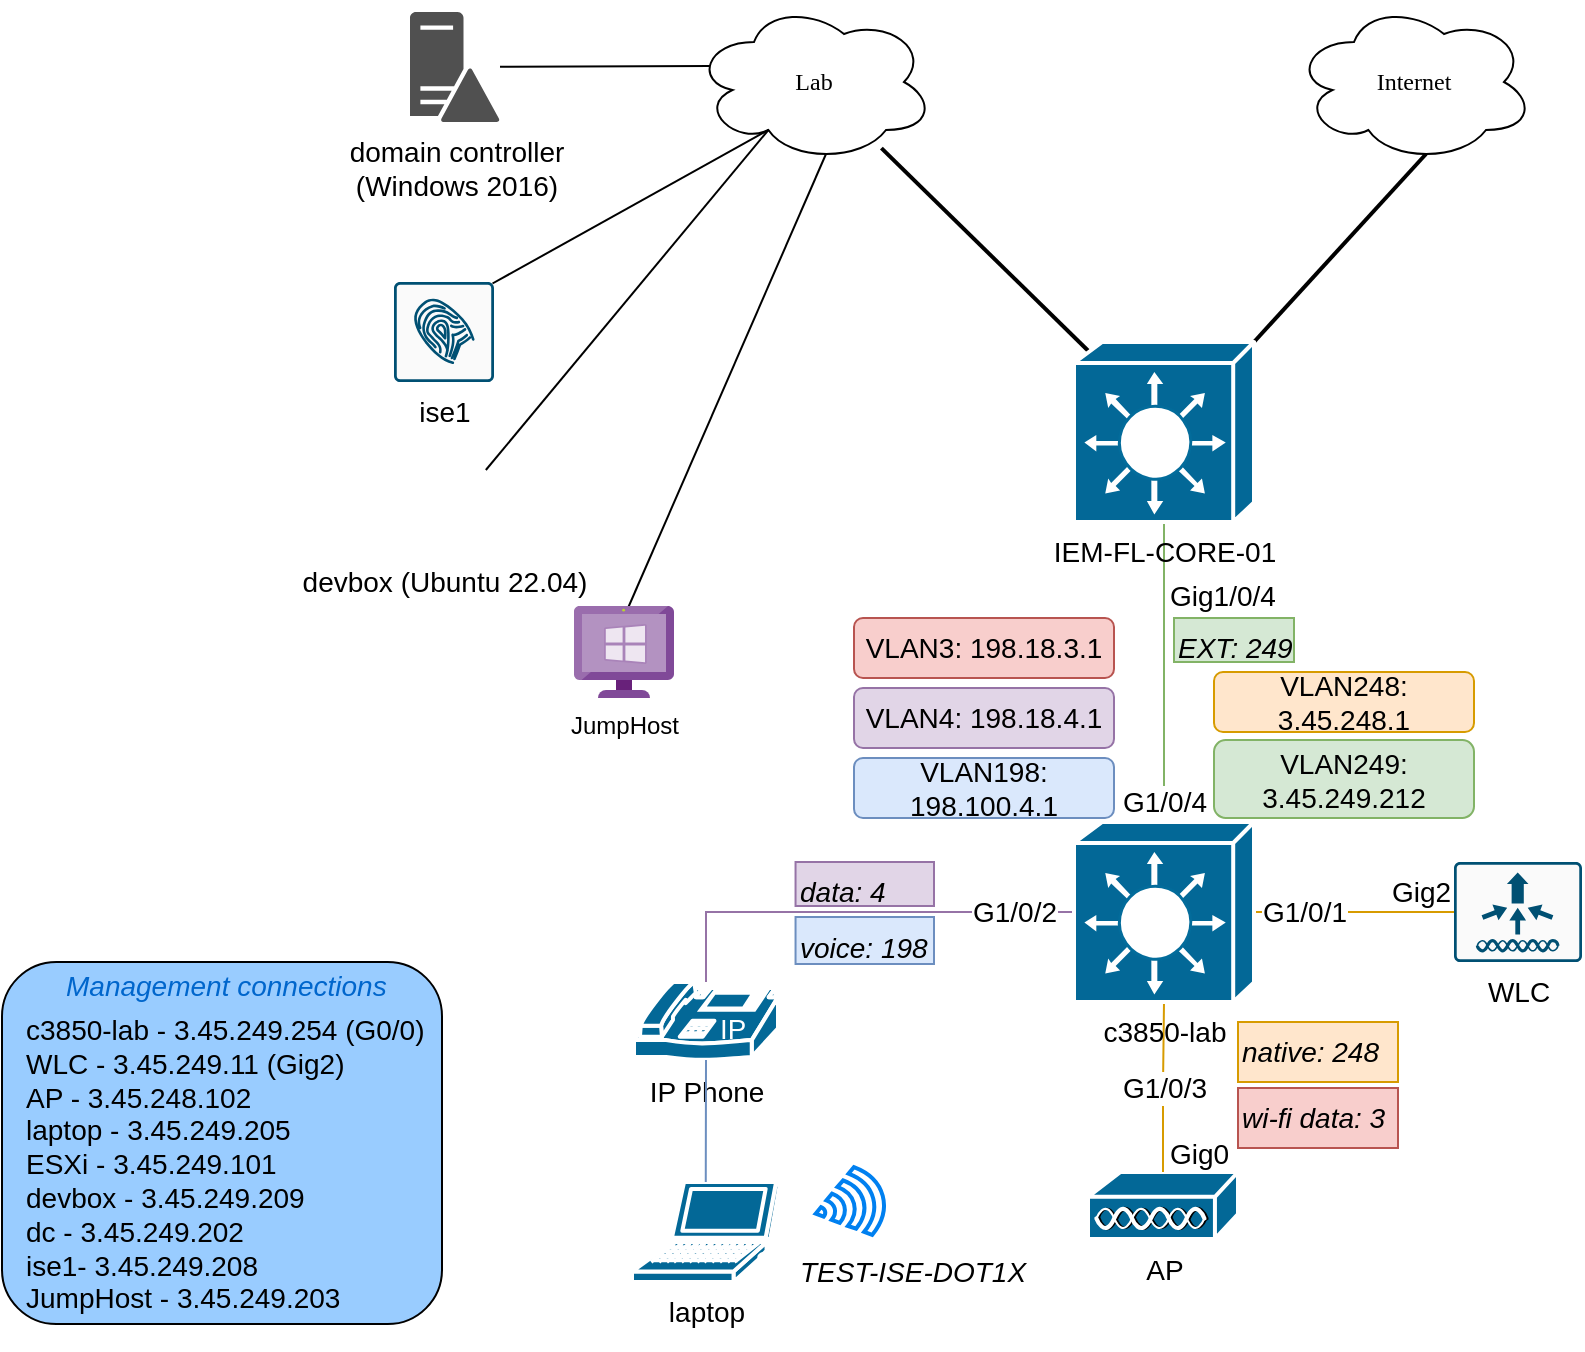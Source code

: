 <mxfile version="20.0.4" type="github">
  <diagram name="Page-1" id="c37626ed-c26b-45fb-9056-f9ebc6bb27b6">
    <mxGraphModel dx="1292" dy="680" grid="1" gridSize="10" guides="1" tooltips="1" connect="1" arrows="1" fold="1" page="1" pageScale="1" pageWidth="1100" pageHeight="850" background="none" math="0" shadow="0">
      <root>
        <mxCell id="0" />
        <mxCell id="1" parent="0" />
        <mxCell id="1c7a67bf8fd3230f-61" style="edgeStyle=none;html=1;labelBackgroundColor=none;startFill=0;endArrow=none;endFill=0;strokeWidth=2;fontFamily=Verdana;fontSize=12;exitX=0.55;exitY=0.95;exitDx=0;exitDy=0;exitPerimeter=0;entryX=1;entryY=0;entryDx=0;entryDy=0;entryPerimeter=0;" parent="1" source="fIpslHjeC98yv0ntgD_M-5" target="fIpslHjeC98yv0ntgD_M-1" edge="1">
          <mxGeometry relative="1" as="geometry">
            <mxPoint x="970.0" y="881.137" as="targetPoint" />
          </mxGeometry>
        </mxCell>
        <mxCell id="1c7a67bf8fd3230f-62" style="edgeStyle=none;html=1;labelBackgroundColor=none;startFill=0;endArrow=none;endFill=0;strokeWidth=2;fontFamily=Verdana;fontSize=12;entryX=0.08;entryY=0.05;entryDx=0;entryDy=0;entryPerimeter=0;" parent="1" source="1c7a67bf8fd3230f-13" target="fIpslHjeC98yv0ntgD_M-1" edge="1">
          <mxGeometry relative="1" as="geometry">
            <mxPoint x="1258" y="890.007" as="targetPoint" />
          </mxGeometry>
        </mxCell>
        <mxCell id="fIpslHjeC98yv0ntgD_M-32" style="rounded=0;orthogonalLoop=1;jettySize=auto;html=1;exitX=0.07;exitY=0.4;exitDx=0;exitDy=0;exitPerimeter=0;fontSize=14;endArrow=none;endFill=0;" parent="1" source="1c7a67bf8fd3230f-13" target="fIpslHjeC98yv0ntgD_M-27" edge="1">
          <mxGeometry relative="1" as="geometry" />
        </mxCell>
        <mxCell id="6axadsAs_ZItvVHvqGPq-3" style="rounded=0;orthogonalLoop=1;jettySize=auto;html=1;exitX=0.55;exitY=0.95;exitDx=0;exitDy=0;exitPerimeter=0;entryX=0.54;entryY=0.022;entryDx=0;entryDy=0;entryPerimeter=0;endArrow=none;endFill=0;" edge="1" parent="1" source="1c7a67bf8fd3230f-13" target="6axadsAs_ZItvVHvqGPq-2">
          <mxGeometry relative="1" as="geometry" />
        </mxCell>
        <mxCell id="1c7a67bf8fd3230f-13" value="Lab" style="ellipse;shape=cloud;whiteSpace=wrap;html=1;rounded=0;shadow=0;comic=0;strokeWidth=1;fontFamily=Verdana;fontSize=12;" parent="1" vertex="1">
          <mxGeometry x="490" y="140" width="120" height="80" as="geometry" />
        </mxCell>
        <mxCell id="fIpslHjeC98yv0ntgD_M-4" value="G1/0/4" style="edgeStyle=orthogonalEdgeStyle;rounded=0;orthogonalLoop=1;jettySize=auto;html=1;exitX=0.5;exitY=1;exitDx=0;exitDy=0;exitPerimeter=0;fontSize=14;endArrow=none;endFill=0;fillColor=#d5e8d4;strokeColor=#82b366;" parent="1" source="fIpslHjeC98yv0ntgD_M-1" target="fIpslHjeC98yv0ntgD_M-2" edge="1">
          <mxGeometry x="0.867" relative="1" as="geometry">
            <mxPoint as="offset" />
          </mxGeometry>
        </mxCell>
        <mxCell id="fIpslHjeC98yv0ntgD_M-1" value="&lt;font style=&quot;font-size: 14px;&quot;&gt;IEM-FL-CORE-01&lt;/font&gt;" style="shape=mxgraph.cisco.switches.layer_3_switch;sketch=0;html=1;pointerEvents=1;dashed=0;fillColor=#036897;strokeColor=#ffffff;strokeWidth=2;verticalLabelPosition=bottom;verticalAlign=top;align=center;outlineConnect=0;" parent="1" vertex="1">
          <mxGeometry x="680" y="310" width="90" height="90" as="geometry" />
        </mxCell>
        <mxCell id="fIpslHjeC98yv0ntgD_M-5" value="Internet" style="ellipse;shape=cloud;whiteSpace=wrap;html=1;rounded=0;shadow=0;comic=0;strokeWidth=1;fontFamily=Verdana;fontSize=12;" parent="1" vertex="1">
          <mxGeometry x="790" y="140" width="120" height="80" as="geometry" />
        </mxCell>
        <mxCell id="fIpslHjeC98yv0ntgD_M-9" value="G1/0/2" style="edgeStyle=orthogonalEdgeStyle;rounded=0;orthogonalLoop=1;jettySize=auto;html=1;exitX=0.5;exitY=0;exitDx=0;exitDy=0;exitPerimeter=0;entryX=0;entryY=0.5;entryDx=0;entryDy=0;entryPerimeter=0;fontSize=14;endArrow=none;endFill=0;startArrow=none;fillColor=#e1d5e7;strokeColor=#9673a6;" parent="1" source="fIpslHjeC98yv0ntgD_M-8" target="fIpslHjeC98yv0ntgD_M-2" edge="1">
          <mxGeometry x="0.726" relative="1" as="geometry">
            <mxPoint as="offset" />
          </mxGeometry>
        </mxCell>
        <mxCell id="fIpslHjeC98yv0ntgD_M-7" value="laptop" style="shape=mxgraph.cisco.computers_and_peripherals.laptop;sketch=0;html=1;pointerEvents=1;dashed=0;fillColor=#036897;strokeColor=#ffffff;strokeWidth=2;verticalLabelPosition=bottom;verticalAlign=top;align=center;outlineConnect=0;fontSize=14;" parent="1" vertex="1">
          <mxGeometry x="459" y="730" width="73.77" height="50" as="geometry" />
        </mxCell>
        <mxCell id="fIpslHjeC98yv0ntgD_M-8" value="IP Phone" style="shape=mxgraph.cisco.modems_and_phones.ip_phone;sketch=0;html=1;pointerEvents=1;dashed=0;fillColor=#036897;strokeColor=#ffffff;strokeWidth=2;verticalLabelPosition=bottom;verticalAlign=top;align=center;outlineConnect=0;fontSize=14;" parent="1" vertex="1">
          <mxGeometry x="460" y="630" width="72" height="40" as="geometry" />
        </mxCell>
        <mxCell id="fIpslHjeC98yv0ntgD_M-10" value="" style="edgeStyle=orthogonalEdgeStyle;rounded=0;orthogonalLoop=1;jettySize=auto;html=1;exitX=0.5;exitY=0;exitDx=0;exitDy=0;exitPerimeter=0;entryX=0.5;entryY=0.975;entryDx=0;entryDy=0;entryPerimeter=0;fontSize=14;endArrow=none;endFill=0;fillColor=#dae8fc;strokeColor=#6c8ebf;" parent="1" source="fIpslHjeC98yv0ntgD_M-7" target="fIpslHjeC98yv0ntgD_M-8" edge="1">
          <mxGeometry relative="1" as="geometry">
            <mxPoint x="496.885" y="730" as="sourcePoint" />
            <mxPoint x="680" y="595" as="targetPoint" />
            <Array as="points">
              <mxPoint x="496" y="720" />
              <mxPoint x="496" y="720" />
            </Array>
          </mxGeometry>
        </mxCell>
        <mxCell id="fIpslHjeC98yv0ntgD_M-11" value="WLC" style="sketch=0;points=[[0.015,0.015,0],[0.985,0.015,0],[0.985,0.985,0],[0.015,0.985,0],[0.25,0,0],[0.5,0,0],[0.75,0,0],[1,0.25,0],[1,0.5,0],[1,0.75,0],[0.75,1,0],[0.5,1,0],[0.25,1,0],[0,0.75,0],[0,0.5,0],[0,0.25,0]];verticalLabelPosition=bottom;html=1;verticalAlign=top;aspect=fixed;align=center;pointerEvents=1;shape=mxgraph.cisco19.rect;prIcon=wireless_lan_controller;fillColor=#FAFAFA;strokeColor=#005073;fontSize=14;" parent="1" vertex="1">
          <mxGeometry x="870" y="570" width="64" height="50" as="geometry" />
        </mxCell>
        <mxCell id="fIpslHjeC98yv0ntgD_M-12" value="AP" style="shape=mxgraph.cisco.misc.access_point;html=1;pointerEvents=1;dashed=0;fillColor=#036897;strokeColor=#ffffff;strokeWidth=2;verticalLabelPosition=bottom;verticalAlign=top;align=center;outlineConnect=0;fontSize=14;" parent="1" vertex="1">
          <mxGeometry x="687" y="725" width="75" height="34" as="geometry" />
        </mxCell>
        <mxCell id="fIpslHjeC98yv0ntgD_M-14" value="" style="html=1;verticalLabelPosition=bottom;align=center;labelBackgroundColor=#ffffff;verticalAlign=top;strokeWidth=2;strokeColor=#0080F0;shadow=0;dashed=0;shape=mxgraph.ios7.icons.wifi;pointerEvents=1;fontSize=14;rotation=75;" parent="1" vertex="1">
          <mxGeometry x="550" y="724" width="35.17" height="34.71" as="geometry" />
        </mxCell>
        <mxCell id="fIpslHjeC98yv0ntgD_M-15" value="G1/0/1" style="edgeStyle=orthogonalEdgeStyle;rounded=0;orthogonalLoop=1;jettySize=auto;html=1;exitX=0;exitY=0.5;exitDx=0;exitDy=0;exitPerimeter=0;fontSize=14;endArrow=none;endFill=0;fillColor=#ffe6cc;strokeColor=#d79b00;" parent="1" source="fIpslHjeC98yv0ntgD_M-11" edge="1">
          <mxGeometry x="0.5" relative="1" as="geometry">
            <mxPoint x="824" y="595" as="sourcePoint" />
            <mxPoint x="770" y="595" as="targetPoint" />
            <mxPoint as="offset" />
          </mxGeometry>
        </mxCell>
        <mxCell id="fIpslHjeC98yv0ntgD_M-18" value="G1/0/3" style="edgeStyle=orthogonalEdgeStyle;rounded=0;orthogonalLoop=1;jettySize=auto;html=1;entryX=0.5;entryY=1;entryDx=0;entryDy=0;entryPerimeter=0;fontSize=14;endArrow=none;endFill=0;startArrow=none;fillColor=#ffe6cc;strokeColor=#d79b00;" parent="1" source="fIpslHjeC98yv0ntgD_M-12" target="fIpslHjeC98yv0ntgD_M-2" edge="1">
          <mxGeometry x="0.006" relative="1" as="geometry">
            <mxPoint x="506" y="640" as="sourcePoint" />
            <mxPoint x="690" y="605" as="targetPoint" />
            <mxPoint as="offset" />
          </mxGeometry>
        </mxCell>
        <mxCell id="fIpslHjeC98yv0ntgD_M-21" value="&lt;div&gt;native: 248&lt;br&gt;&lt;/div&gt;" style="text;whiteSpace=wrap;html=1;fontSize=14;fontStyle=2;fillColor=#ffe6cc;strokeColor=#d79b00;" parent="1" vertex="1">
          <mxGeometry x="762" y="650" width="80" height="30" as="geometry" />
        </mxCell>
        <mxCell id="fIpslHjeC98yv0ntgD_M-22" value="TEST-ISE-DOT1X" style="text;whiteSpace=wrap;html=1;fontSize=14;fontStyle=2" parent="1" vertex="1">
          <mxGeometry x="541" y="759.71" width="120" height="20" as="geometry" />
        </mxCell>
        <mxCell id="fIpslHjeC98yv0ntgD_M-33" style="rounded=0;orthogonalLoop=1;jettySize=auto;html=1;exitX=0.985;exitY=0.015;exitDx=0;exitDy=0;exitPerimeter=0;entryX=0.31;entryY=0.8;entryDx=0;entryDy=0;entryPerimeter=0;fontSize=14;endArrow=none;endFill=0;" parent="1" source="fIpslHjeC98yv0ntgD_M-25" target="1c7a67bf8fd3230f-13" edge="1">
          <mxGeometry relative="1" as="geometry" />
        </mxCell>
        <mxCell id="fIpslHjeC98yv0ntgD_M-25" value="ise1" style="sketch=0;points=[[0.015,0.015,0],[0.985,0.015,0],[0.985,0.985,0],[0.015,0.985,0],[0.25,0,0],[0.5,0,0],[0.75,0,0],[1,0.25,0],[1,0.5,0],[1,0.75,0],[0.75,1,0],[0.5,1,0],[0.25,1,0],[0,0.75,0],[0,0.5,0],[0,0.25,0]];verticalLabelPosition=bottom;html=1;verticalAlign=top;aspect=fixed;align=center;pointerEvents=1;shape=mxgraph.cisco19.rect;prIcon=ise;fillColor=#FAFAFA;strokeColor=#005073;fontSize=14;" parent="1" vertex="1">
          <mxGeometry x="340" y="280" width="50" height="50" as="geometry" />
        </mxCell>
        <mxCell id="fIpslHjeC98yv0ntgD_M-27" value="&lt;div&gt;domain controller &lt;br&gt;&lt;/div&gt;&lt;div&gt;(Windows 2016)&lt;/div&gt;" style="sketch=0;pointerEvents=1;shadow=0;dashed=0;html=1;strokeColor=none;fillColor=#505050;labelPosition=center;verticalLabelPosition=bottom;verticalAlign=top;outlineConnect=0;align=center;shape=mxgraph.office.servers.domain_controller;fontSize=14;" parent="1" vertex="1">
          <mxGeometry x="348" y="145" width="45" height="55" as="geometry" />
        </mxCell>
        <mxCell id="fIpslHjeC98yv0ntgD_M-34" style="rounded=0;orthogonalLoop=1;jettySize=auto;html=1;exitX=0.965;exitY=0.089;exitDx=0;exitDy=0;fontSize=14;endArrow=none;endFill=0;exitPerimeter=0;entryX=0.31;entryY=0.8;entryDx=0;entryDy=0;entryPerimeter=0;" parent="1" source="fIpslHjeC98yv0ntgD_M-30" target="1c7a67bf8fd3230f-13" edge="1">
          <mxGeometry relative="1" as="geometry" />
        </mxCell>
        <mxCell id="fIpslHjeC98yv0ntgD_M-30" value="devbox (Ubuntu 22.04)" style="shape=image;html=1;verticalAlign=top;verticalLabelPosition=bottom;labelBackgroundColor=#ffffff;imageAspect=0;aspect=fixed;image=https://cdn0.iconfinder.com/data/icons/logos-brands/24/logo_brand_brands_logos_ubuntu-128.png;fontSize=14;" parent="1" vertex="1">
          <mxGeometry x="342.5" y="370" width="45" height="45" as="geometry" />
        </mxCell>
        <mxCell id="fIpslHjeC98yv0ntgD_M-35" value="Gig2" style="text;whiteSpace=wrap;html=1;fontSize=14;fontStyle=0" parent="1" vertex="1">
          <mxGeometry x="837" y="570" width="30" height="20" as="geometry" />
        </mxCell>
        <mxCell id="fIpslHjeC98yv0ntgD_M-36" value="Gig0" style="text;whiteSpace=wrap;html=1;fontSize=14;fontStyle=0" parent="1" vertex="1">
          <mxGeometry x="726" y="701" width="30" height="20" as="geometry" />
        </mxCell>
        <mxCell id="fIpslHjeC98yv0ntgD_M-2" value="&lt;font style=&quot;font-size: 14px;&quot;&gt;c3850-lab&lt;/font&gt;" style="shape=mxgraph.cisco.switches.layer_3_switch;sketch=0;html=1;pointerEvents=1;dashed=0;fillColor=#036897;strokeColor=#ffffff;strokeWidth=2;verticalLabelPosition=bottom;verticalAlign=top;align=center;outlineConnect=0;" parent="1" vertex="1">
          <mxGeometry x="680" y="550" width="90" height="90" as="geometry" />
        </mxCell>
        <mxCell id="fIpslHjeC98yv0ntgD_M-37" value="Gig1/0/4" style="text;whiteSpace=wrap;html=1;fontSize=14;fontStyle=0" parent="1" vertex="1">
          <mxGeometry x="726" y="422" width="30" height="20" as="geometry" />
        </mxCell>
        <mxCell id="fIpslHjeC98yv0ntgD_M-39" value="" style="group" parent="1" vertex="1" connectable="0">
          <mxGeometry x="144" y="620" width="250" height="181" as="geometry" />
        </mxCell>
        <mxCell id="fIpslHjeC98yv0ntgD_M-38" value="" style="rounded=1;whiteSpace=wrap;html=1;fontSize=14;fillColor=#99CCFF;" parent="fIpslHjeC98yv0ntgD_M-39" vertex="1">
          <mxGeometry width="220" height="181" as="geometry" />
        </mxCell>
        <mxCell id="fIpslHjeC98yv0ntgD_M-24" value="&lt;div&gt;&lt;font style=&quot;font-size: 14px;&quot;&gt;c3850-lab - &lt;/font&gt;3.45.249.254 (G0/0)&lt;br&gt;&lt;/div&gt;&lt;div&gt;WLC - 3.45.249.11 (Gig2)&lt;/div&gt;&lt;div&gt;AP - 3.45.248.102&lt;br&gt;&lt;/div&gt;&lt;div&gt;laptop - 3.45.249.205&lt;/div&gt;&lt;div&gt;ESXi - 3.45.249.101&lt;/div&gt;&lt;div&gt;devbox - 3.45.249.209&lt;/div&gt;&lt;div&gt;dc - 3.45.249.202&lt;/div&gt;&lt;div&gt;ise1- 3.45.249.208&lt;/div&gt;&lt;div&gt;JumpHost - 3.45.249.203&lt;br&gt;&lt;/div&gt;&lt;div&gt;&lt;br&gt;&lt;/div&gt;" style="text;whiteSpace=wrap;html=1;fontSize=14;" parent="fIpslHjeC98yv0ntgD_M-39" vertex="1">
          <mxGeometry x="10" y="18.881" width="240" height="48.267" as="geometry" />
        </mxCell>
        <mxCell id="6axadsAs_ZItvVHvqGPq-4" value="&lt;font color=&quot;#0066CC&quot;&gt;Management connections&lt;/font&gt;" style="text;whiteSpace=wrap;html=1;fontSize=14;fontStyle=2" vertex="1" parent="fIpslHjeC98yv0ntgD_M-39">
          <mxGeometry x="30" y="-2.545" width="190" height="22.625" as="geometry" />
        </mxCell>
        <mxCell id="fIpslHjeC98yv0ntgD_M-42" value="VLAN248: 3.45.248.1" style="rounded=1;whiteSpace=wrap;html=1;fontSize=14;fillColor=#ffe6cc;strokeColor=#d79b00;" parent="1" vertex="1">
          <mxGeometry x="750" y="475" width="130" height="30" as="geometry" />
        </mxCell>
        <mxCell id="fIpslHjeC98yv0ntgD_M-45" value="VLAN249: 3.45.249.212" style="rounded=1;whiteSpace=wrap;html=1;fontSize=14;fillColor=#d5e8d4;strokeColor=#82b366;" parent="1" vertex="1">
          <mxGeometry x="750" y="509" width="130" height="39" as="geometry" />
        </mxCell>
        <mxCell id="fIpslHjeC98yv0ntgD_M-46" value="VLAN4: 198.18.4.1" style="rounded=1;whiteSpace=wrap;html=1;fontSize=14;fillColor=#e1d5e7;strokeColor=#9673a6;" parent="1" vertex="1">
          <mxGeometry x="570" y="483" width="130" height="30" as="geometry" />
        </mxCell>
        <mxCell id="fIpslHjeC98yv0ntgD_M-47" value="VLAN198: 198.100.4.1" style="rounded=1;whiteSpace=wrap;html=1;fontSize=14;fillColor=#dae8fc;strokeColor=#6c8ebf;" parent="1" vertex="1">
          <mxGeometry x="570" y="518" width="130" height="30" as="geometry" />
        </mxCell>
        <mxCell id="fIpslHjeC98yv0ntgD_M-48" value="VLAN3: 198.18.3.1" style="rounded=1;whiteSpace=wrap;html=1;fontSize=14;fillColor=#f8cecc;strokeColor=#b85450;" parent="1" vertex="1">
          <mxGeometry x="570" y="448" width="130" height="30" as="geometry" />
        </mxCell>
        <mxCell id="fIpslHjeC98yv0ntgD_M-50" value="wi-fi data: 3" style="text;whiteSpace=wrap;html=1;fontSize=14;fontStyle=2;fillColor=#f8cecc;strokeColor=#b85450;" parent="1" vertex="1">
          <mxGeometry x="762" y="683" width="80" height="30" as="geometry" />
        </mxCell>
        <mxCell id="fIpslHjeC98yv0ntgD_M-53" value="&lt;div&gt;data: 4&lt;br&gt;&lt;/div&gt;" style="text;whiteSpace=wrap;html=1;fontSize=14;fontStyle=2;fillColor=#e1d5e7;strokeColor=#9673a6;" parent="1" vertex="1">
          <mxGeometry x="540.77" y="570" width="69.23" height="22" as="geometry" />
        </mxCell>
        <mxCell id="fIpslHjeC98yv0ntgD_M-54" value="voice: 198" style="text;whiteSpace=wrap;html=1;fontSize=14;fontStyle=2;fillColor=#dae8fc;strokeColor=#6c8ebf;" parent="1" vertex="1">
          <mxGeometry x="540.77" y="597.5" width="69.23" height="23.5" as="geometry" />
        </mxCell>
        <mxCell id="fIpslHjeC98yv0ntgD_M-55" value="&lt;div&gt;EXT: 249&lt;br&gt;&lt;/div&gt;" style="text;whiteSpace=wrap;html=1;fontSize=14;fontStyle=2;fillColor=#d5e8d4;strokeColor=#82b366;" parent="1" vertex="1">
          <mxGeometry x="730" y="448" width="60" height="22" as="geometry" />
        </mxCell>
        <mxCell id="6axadsAs_ZItvVHvqGPq-2" value="JumpHost" style="sketch=0;aspect=fixed;html=1;points=[];align=center;image;fontSize=12;image=img/lib/mscae/VM_Windows_Non_Azure.svg;" vertex="1" parent="1">
          <mxGeometry x="430" y="442" width="50" height="46" as="geometry" />
        </mxCell>
      </root>
    </mxGraphModel>
  </diagram>
</mxfile>
